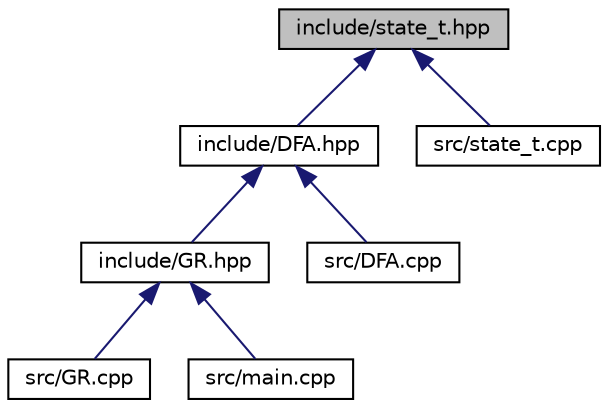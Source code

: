 digraph "include/state_t.hpp"
{
  edge [fontname="Helvetica",fontsize="10",labelfontname="Helvetica",labelfontsize="10"];
  node [fontname="Helvetica",fontsize="10",shape=record];
  Node5 [label="include/state_t.hpp",height=0.2,width=0.4,color="black", fillcolor="grey75", style="filled", fontcolor="black"];
  Node5 -> Node6 [dir="back",color="midnightblue",fontsize="10",style="solid"];
  Node6 [label="include/DFA.hpp",height=0.2,width=0.4,color="black", fillcolor="white", style="filled",URL="$_d_f_a_8hpp.html",tooltip="Clase DFA. "];
  Node6 -> Node7 [dir="back",color="midnightblue",fontsize="10",style="solid"];
  Node7 [label="include/GR.hpp",height=0.2,width=0.4,color="black", fillcolor="white", style="filled",URL="$_g_r_8hpp.html",tooltip="Clase GR. "];
  Node7 -> Node8 [dir="back",color="midnightblue",fontsize="10",style="solid"];
  Node8 [label="src/GR.cpp",height=0.2,width=0.4,color="black", fillcolor="white", style="filled",URL="$_g_r_8cpp_source.html"];
  Node7 -> Node9 [dir="back",color="midnightblue",fontsize="10",style="solid"];
  Node9 [label="src/main.cpp",height=0.2,width=0.4,color="black", fillcolor="white", style="filled",URL="$main_8cpp_source.html"];
  Node6 -> Node10 [dir="back",color="midnightblue",fontsize="10",style="solid"];
  Node10 [label="src/DFA.cpp",height=0.2,width=0.4,color="black", fillcolor="white", style="filled",URL="$_d_f_a_8cpp_source.html"];
  Node5 -> Node11 [dir="back",color="midnightblue",fontsize="10",style="solid"];
  Node11 [label="src/state_t.cpp",height=0.2,width=0.4,color="black", fillcolor="white", style="filled",URL="$state__t_8cpp_source.html"];
}
